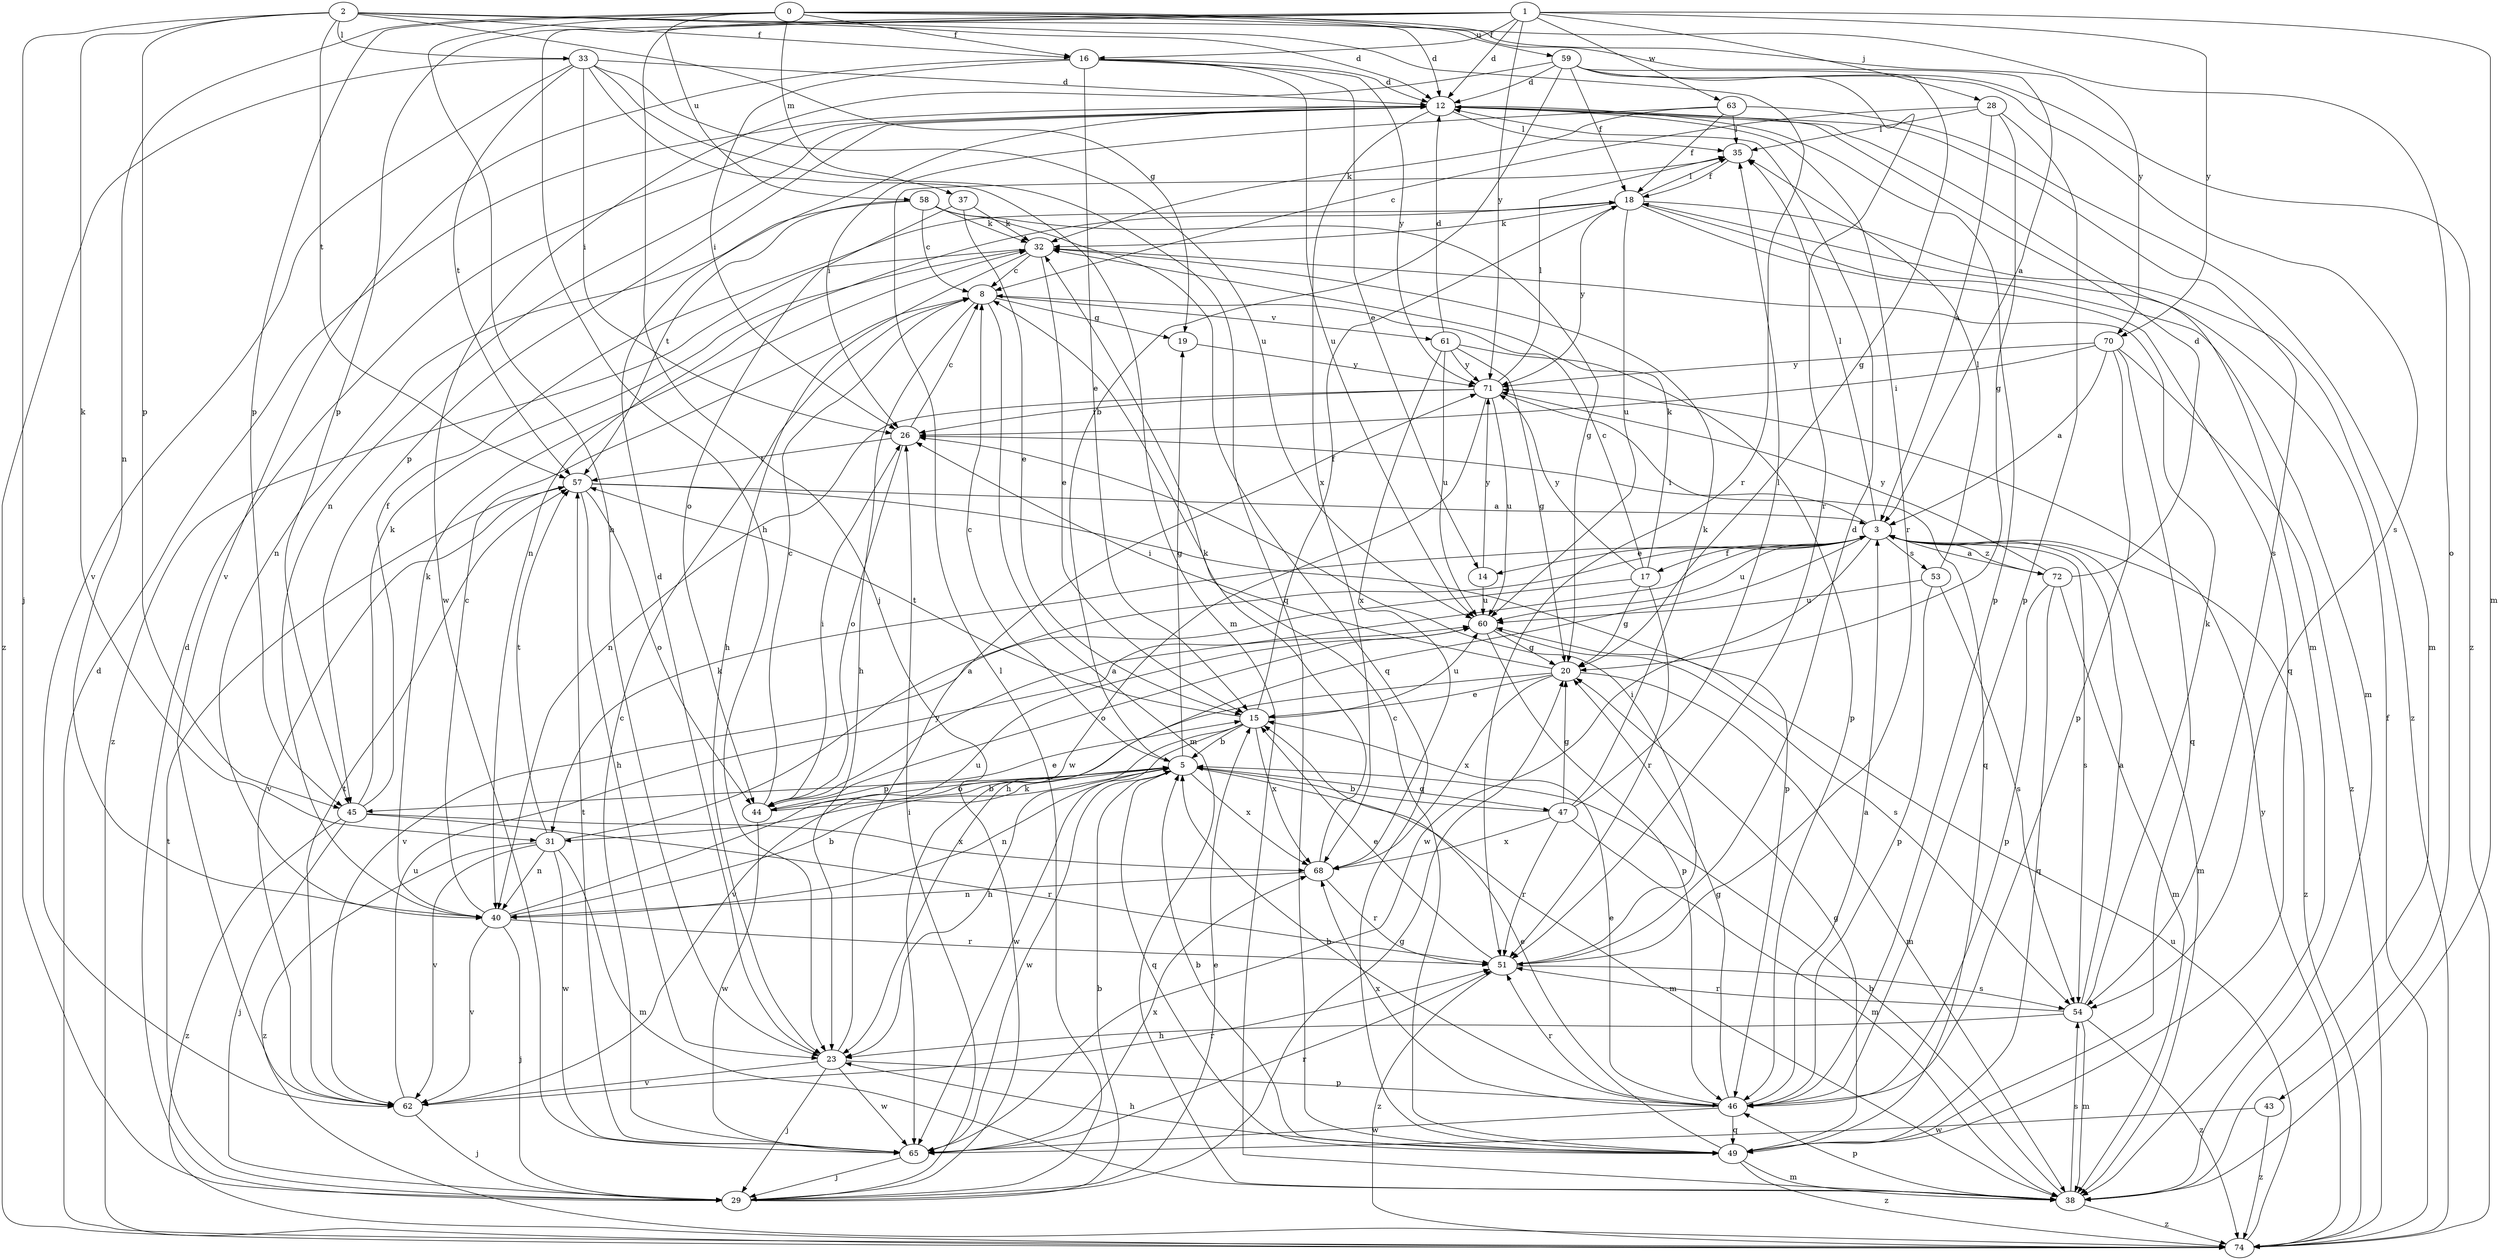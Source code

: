 strict digraph  {
0;
1;
2;
3;
5;
8;
12;
14;
15;
16;
17;
18;
19;
20;
23;
26;
28;
29;
31;
32;
33;
35;
37;
38;
40;
43;
44;
45;
46;
47;
49;
51;
53;
54;
57;
58;
59;
60;
61;
62;
63;
65;
68;
70;
71;
72;
74;
0 -> 12  [label=d];
0 -> 16  [label=f];
0 -> 23  [label=h];
0 -> 37  [label=m];
0 -> 40  [label=n];
0 -> 43  [label=o];
0 -> 45  [label=p];
0 -> 58  [label=u];
0 -> 59  [label=u];
0 -> 70  [label=y];
1 -> 12  [label=d];
1 -> 16  [label=f];
1 -> 23  [label=h];
1 -> 28  [label=j];
1 -> 29  [label=j];
1 -> 38  [label=m];
1 -> 45  [label=p];
1 -> 63  [label=w];
1 -> 70  [label=y];
1 -> 71  [label=y];
2 -> 3  [label=a];
2 -> 12  [label=d];
2 -> 16  [label=f];
2 -> 19  [label=g];
2 -> 29  [label=j];
2 -> 31  [label=k];
2 -> 33  [label=l];
2 -> 45  [label=p];
2 -> 51  [label=r];
2 -> 57  [label=t];
3 -> 14  [label=e];
3 -> 17  [label=f];
3 -> 23  [label=h];
3 -> 26  [label=i];
3 -> 31  [label=k];
3 -> 35  [label=l];
3 -> 38  [label=m];
3 -> 53  [label=s];
3 -> 54  [label=s];
3 -> 60  [label=u];
3 -> 65  [label=w];
3 -> 72  [label=z];
3 -> 74  [label=z];
5 -> 8  [label=c];
5 -> 19  [label=g];
5 -> 31  [label=k];
5 -> 38  [label=m];
5 -> 40  [label=n];
5 -> 44  [label=o];
5 -> 45  [label=p];
5 -> 47  [label=q];
5 -> 49  [label=q];
5 -> 65  [label=w];
5 -> 68  [label=x];
8 -> 19  [label=g];
8 -> 23  [label=h];
8 -> 38  [label=m];
8 -> 61  [label=v];
12 -> 35  [label=l];
12 -> 38  [label=m];
12 -> 40  [label=n];
12 -> 45  [label=p];
12 -> 46  [label=p];
12 -> 51  [label=r];
12 -> 54  [label=s];
12 -> 68  [label=x];
14 -> 60  [label=u];
14 -> 71  [label=y];
15 -> 5  [label=b];
15 -> 18  [label=f];
15 -> 23  [label=h];
15 -> 57  [label=t];
15 -> 60  [label=u];
15 -> 65  [label=w];
15 -> 68  [label=x];
16 -> 12  [label=d];
16 -> 14  [label=e];
16 -> 15  [label=e];
16 -> 26  [label=i];
16 -> 60  [label=u];
16 -> 62  [label=v];
16 -> 71  [label=y];
17 -> 8  [label=c];
17 -> 20  [label=g];
17 -> 32  [label=k];
17 -> 51  [label=r];
17 -> 62  [label=v];
17 -> 71  [label=y];
18 -> 32  [label=k];
18 -> 35  [label=l];
18 -> 38  [label=m];
18 -> 40  [label=n];
18 -> 49  [label=q];
18 -> 60  [label=u];
18 -> 71  [label=y];
18 -> 74  [label=z];
19 -> 71  [label=y];
20 -> 15  [label=e];
20 -> 26  [label=i];
20 -> 38  [label=m];
20 -> 62  [label=v];
20 -> 68  [label=x];
23 -> 12  [label=d];
23 -> 29  [label=j];
23 -> 46  [label=p];
23 -> 62  [label=v];
23 -> 65  [label=w];
23 -> 71  [label=y];
26 -> 8  [label=c];
26 -> 44  [label=o];
26 -> 57  [label=t];
28 -> 3  [label=a];
28 -> 8  [label=c];
28 -> 20  [label=g];
28 -> 35  [label=l];
28 -> 46  [label=p];
29 -> 5  [label=b];
29 -> 12  [label=d];
29 -> 15  [label=e];
29 -> 20  [label=g];
29 -> 26  [label=i];
29 -> 35  [label=l];
29 -> 57  [label=t];
31 -> 3  [label=a];
31 -> 38  [label=m];
31 -> 40  [label=n];
31 -> 57  [label=t];
31 -> 62  [label=v];
31 -> 65  [label=w];
31 -> 74  [label=z];
32 -> 8  [label=c];
32 -> 15  [label=e];
32 -> 23  [label=h];
32 -> 74  [label=z];
33 -> 12  [label=d];
33 -> 26  [label=i];
33 -> 38  [label=m];
33 -> 49  [label=q];
33 -> 57  [label=t];
33 -> 60  [label=u];
33 -> 62  [label=v];
33 -> 74  [label=z];
35 -> 18  [label=f];
37 -> 15  [label=e];
37 -> 32  [label=k];
37 -> 44  [label=o];
38 -> 5  [label=b];
38 -> 46  [label=p];
38 -> 54  [label=s];
38 -> 74  [label=z];
40 -> 5  [label=b];
40 -> 8  [label=c];
40 -> 29  [label=j];
40 -> 32  [label=k];
40 -> 51  [label=r];
40 -> 60  [label=u];
40 -> 62  [label=v];
43 -> 65  [label=w];
43 -> 74  [label=z];
44 -> 3  [label=a];
44 -> 5  [label=b];
44 -> 8  [label=c];
44 -> 15  [label=e];
44 -> 26  [label=i];
44 -> 65  [label=w];
45 -> 18  [label=f];
45 -> 29  [label=j];
45 -> 32  [label=k];
45 -> 51  [label=r];
45 -> 68  [label=x];
45 -> 74  [label=z];
46 -> 3  [label=a];
46 -> 5  [label=b];
46 -> 15  [label=e];
46 -> 20  [label=g];
46 -> 49  [label=q];
46 -> 51  [label=r];
46 -> 65  [label=w];
46 -> 68  [label=x];
47 -> 5  [label=b];
47 -> 20  [label=g];
47 -> 32  [label=k];
47 -> 35  [label=l];
47 -> 38  [label=m];
47 -> 51  [label=r];
47 -> 68  [label=x];
49 -> 5  [label=b];
49 -> 8  [label=c];
49 -> 15  [label=e];
49 -> 20  [label=g];
49 -> 23  [label=h];
49 -> 38  [label=m];
49 -> 74  [label=z];
51 -> 12  [label=d];
51 -> 15  [label=e];
51 -> 26  [label=i];
51 -> 54  [label=s];
51 -> 74  [label=z];
53 -> 35  [label=l];
53 -> 46  [label=p];
53 -> 54  [label=s];
53 -> 60  [label=u];
54 -> 3  [label=a];
54 -> 23  [label=h];
54 -> 32  [label=k];
54 -> 38  [label=m];
54 -> 51  [label=r];
54 -> 74  [label=z];
57 -> 3  [label=a];
57 -> 23  [label=h];
57 -> 44  [label=o];
57 -> 46  [label=p];
57 -> 62  [label=v];
58 -> 8  [label=c];
58 -> 20  [label=g];
58 -> 32  [label=k];
58 -> 40  [label=n];
58 -> 49  [label=q];
58 -> 57  [label=t];
59 -> 5  [label=b];
59 -> 12  [label=d];
59 -> 18  [label=f];
59 -> 20  [label=g];
59 -> 51  [label=r];
59 -> 54  [label=s];
59 -> 65  [label=w];
59 -> 74  [label=z];
60 -> 20  [label=g];
60 -> 44  [label=o];
60 -> 46  [label=p];
60 -> 54  [label=s];
61 -> 12  [label=d];
61 -> 20  [label=g];
61 -> 46  [label=p];
61 -> 60  [label=u];
61 -> 68  [label=x];
61 -> 71  [label=y];
62 -> 29  [label=j];
62 -> 51  [label=r];
62 -> 57  [label=t];
62 -> 60  [label=u];
63 -> 18  [label=f];
63 -> 26  [label=i];
63 -> 32  [label=k];
63 -> 35  [label=l];
63 -> 38  [label=m];
65 -> 8  [label=c];
65 -> 29  [label=j];
65 -> 51  [label=r];
65 -> 57  [label=t];
65 -> 68  [label=x];
68 -> 32  [label=k];
68 -> 40  [label=n];
68 -> 51  [label=r];
70 -> 3  [label=a];
70 -> 26  [label=i];
70 -> 46  [label=p];
70 -> 49  [label=q];
70 -> 71  [label=y];
70 -> 74  [label=z];
71 -> 26  [label=i];
71 -> 35  [label=l];
71 -> 40  [label=n];
71 -> 49  [label=q];
71 -> 60  [label=u];
71 -> 65  [label=w];
72 -> 3  [label=a];
72 -> 12  [label=d];
72 -> 38  [label=m];
72 -> 46  [label=p];
72 -> 49  [label=q];
72 -> 71  [label=y];
74 -> 12  [label=d];
74 -> 18  [label=f];
74 -> 60  [label=u];
74 -> 71  [label=y];
}
